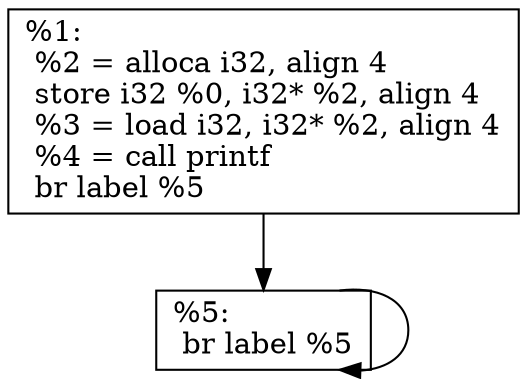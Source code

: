 digraph "foo" {
	node_0000[shape=record, label="{%1:\l %2 = alloca i32, align 4\l store i32 %0, i32* %2, align 4\l %3 = load i32, i32* %2, align 4\l %4 = call printf\l br label %5\l}"]
	node_0001[shape=record, label="{%5:\l br label %5\l}"]
	node_0000 -> node_0001 
	node_0001 -> node_0001 
}
